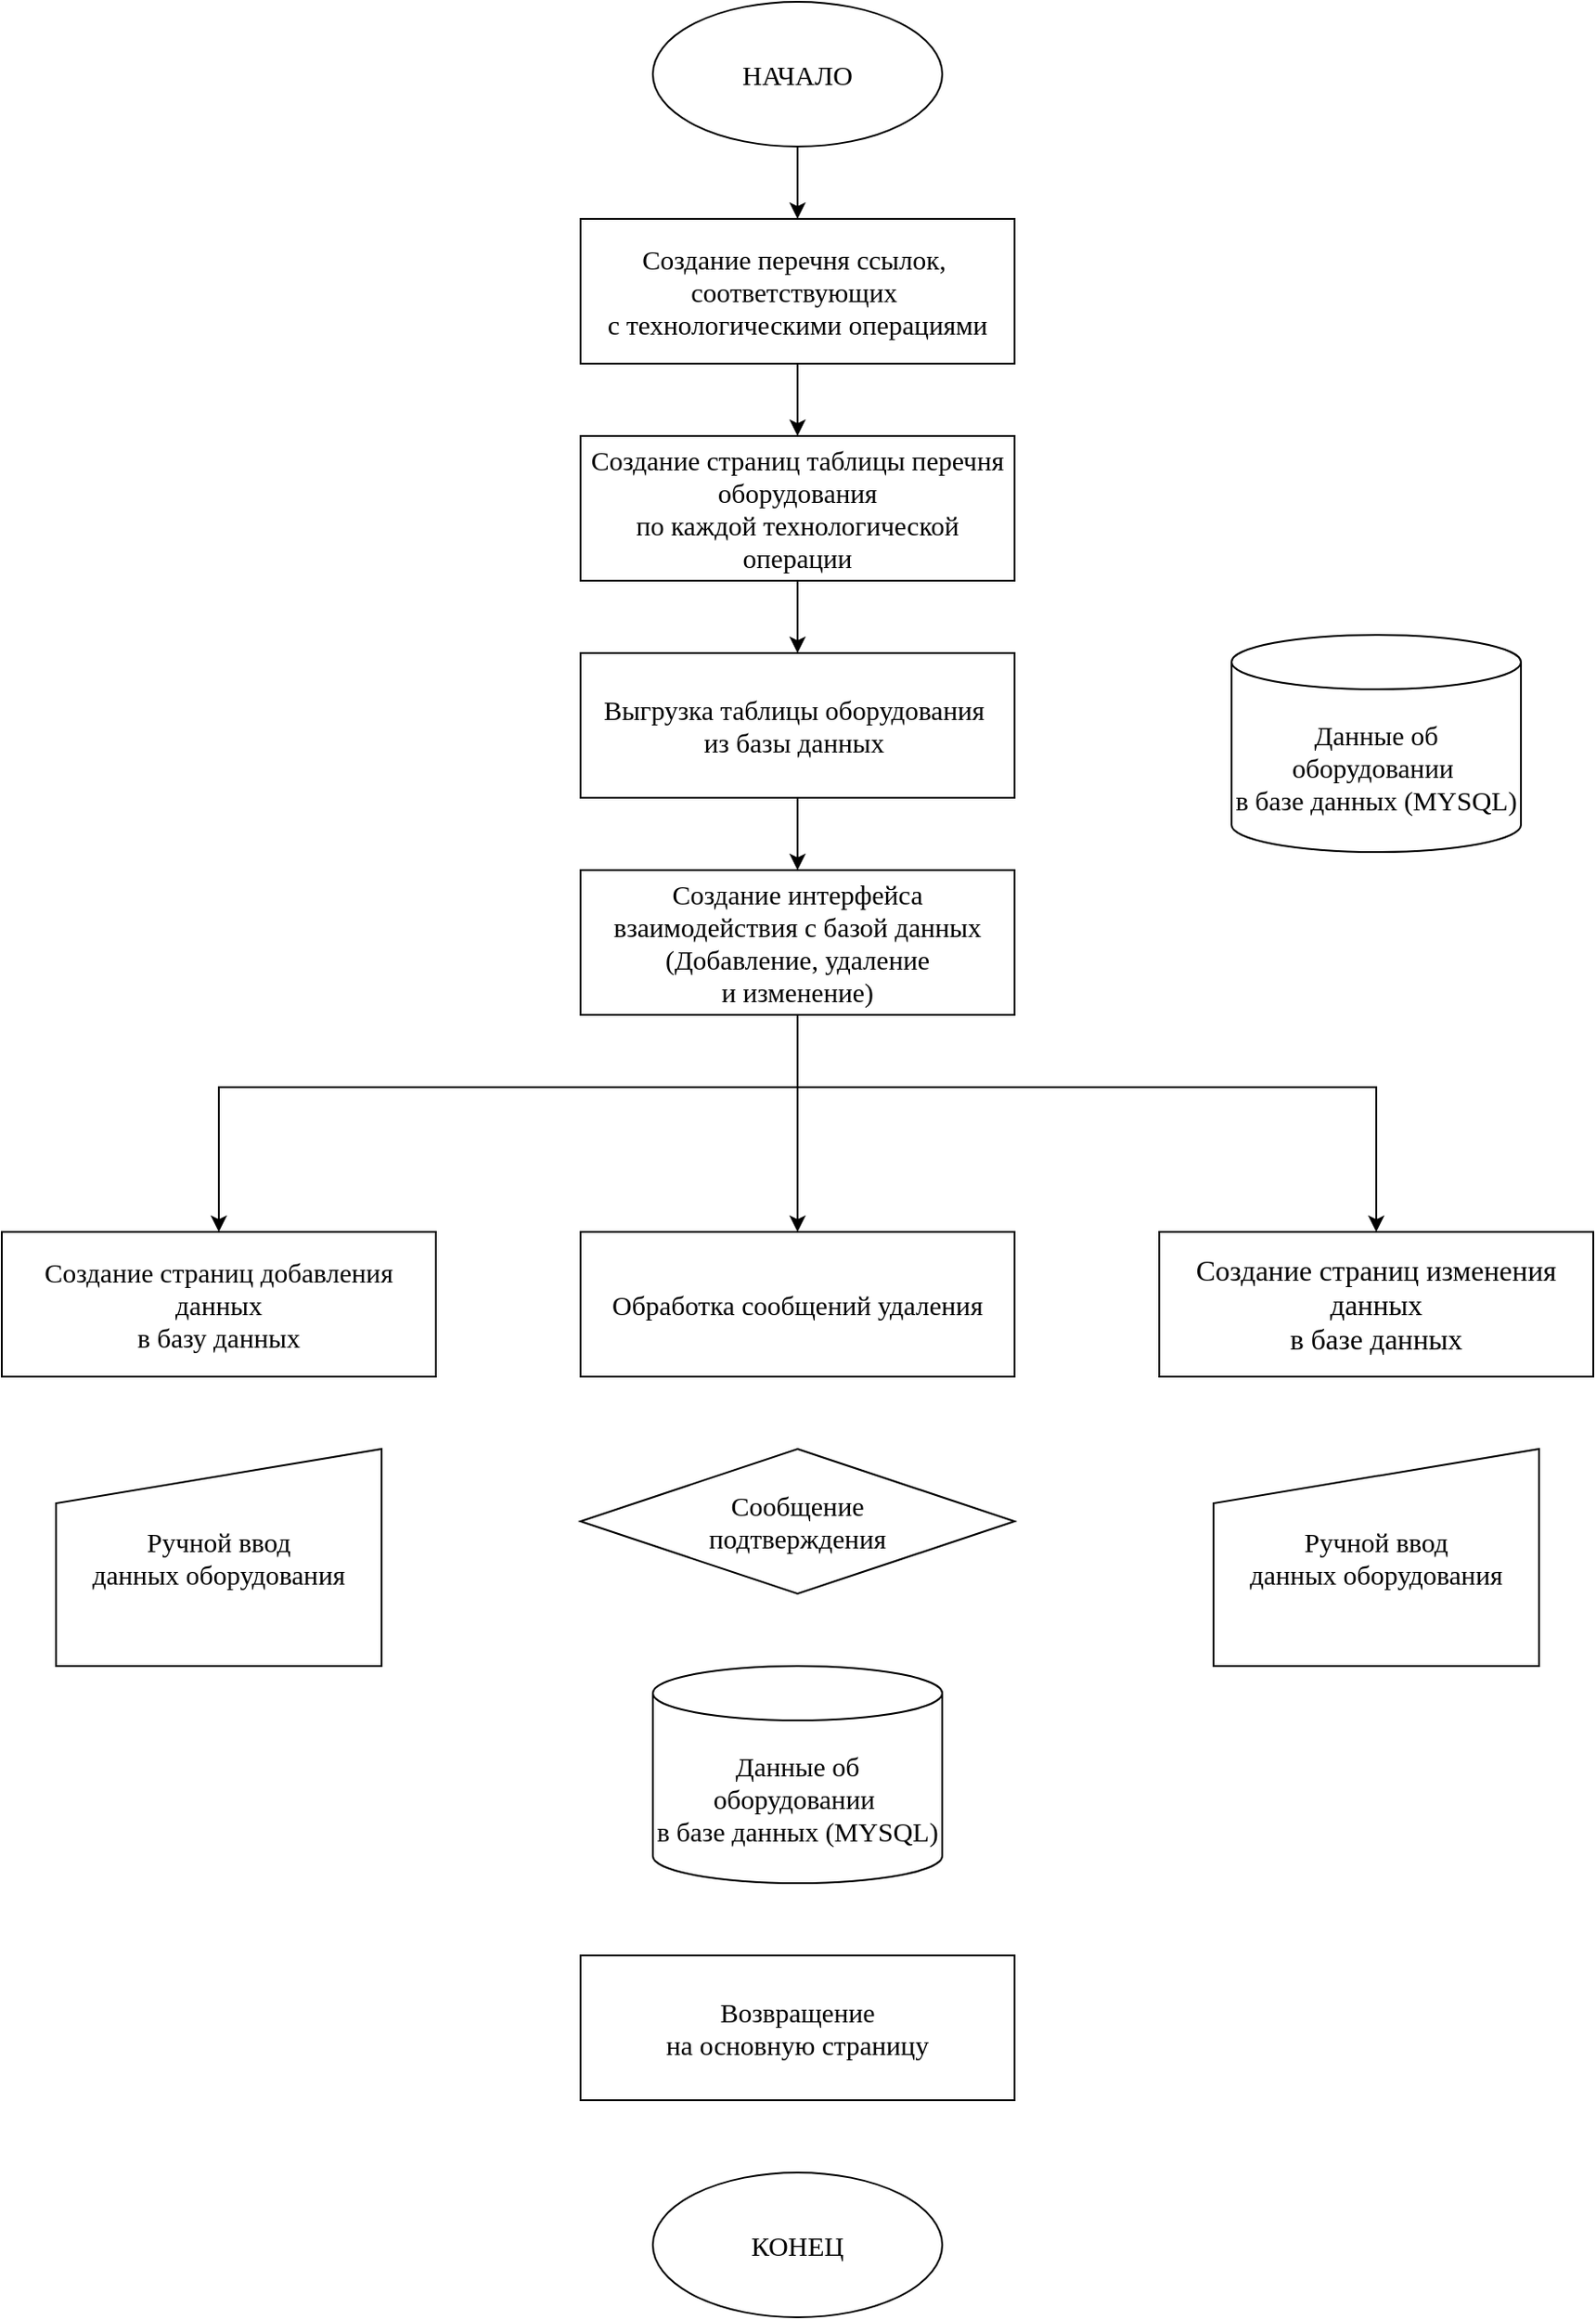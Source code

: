 <mxfile version="21.1.5" type="github">
  <diagram name="Page-1" id="qFZczR5B3UI8Jo8uHC8d">
    <mxGraphModel dx="1687" dy="869" grid="1" gridSize="10" guides="1" tooltips="1" connect="1" arrows="1" fold="1" page="1" pageScale="1" pageWidth="1654" pageHeight="2336" math="0" shadow="0">
      <root>
        <mxCell id="0" />
        <mxCell id="1" parent="0" />
        <mxCell id="hdSreOnBa91VfMqnHE0S-16" style="edgeStyle=orthogonalEdgeStyle;rounded=0;orthogonalLoop=1;jettySize=auto;html=1;entryX=0.5;entryY=0;entryDx=0;entryDy=0;" edge="1" parent="1" source="hdSreOnBa91VfMqnHE0S-1" target="hdSreOnBa91VfMqnHE0S-2">
          <mxGeometry relative="1" as="geometry" />
        </mxCell>
        <mxCell id="hdSreOnBa91VfMqnHE0S-1" value="НАЧАЛО" style="ellipse;whiteSpace=wrap;html=1;fontSize=15;fontFamily=Tahoma;" vertex="1" parent="1">
          <mxGeometry x="640" y="40" width="160" height="80" as="geometry" />
        </mxCell>
        <mxCell id="hdSreOnBa91VfMqnHE0S-17" style="edgeStyle=orthogonalEdgeStyle;rounded=0;orthogonalLoop=1;jettySize=auto;html=1;entryX=0.5;entryY=0;entryDx=0;entryDy=0;" edge="1" parent="1" source="hdSreOnBa91VfMqnHE0S-2" target="hdSreOnBa91VfMqnHE0S-3">
          <mxGeometry relative="1" as="geometry" />
        </mxCell>
        <mxCell id="hdSreOnBa91VfMqnHE0S-2" value="Создание перечня ссылок,&amp;nbsp;&lt;br style=&quot;font-size: 15px;&quot;&gt;соответствующих&amp;nbsp;&lt;br style=&quot;font-size: 15px;&quot;&gt;с технологическими операциями" style="rounded=0;whiteSpace=wrap;html=1;fontSize=15;fontFamily=Tahoma;" vertex="1" parent="1">
          <mxGeometry x="600" y="160" width="240" height="80" as="geometry" />
        </mxCell>
        <mxCell id="hdSreOnBa91VfMqnHE0S-18" style="edgeStyle=orthogonalEdgeStyle;rounded=0;orthogonalLoop=1;jettySize=auto;html=1;" edge="1" parent="1" source="hdSreOnBa91VfMqnHE0S-3" target="hdSreOnBa91VfMqnHE0S-4">
          <mxGeometry relative="1" as="geometry" />
        </mxCell>
        <mxCell id="hdSreOnBa91VfMqnHE0S-3" value="Создание страниц таблицы перечня оборудования &lt;br style=&quot;font-size: 15px;&quot;&gt;по каждой технологической операции&lt;br style=&quot;font-size: 15px;&quot;&gt;" style="rounded=0;whiteSpace=wrap;html=1;fontSize=15;fontFamily=Tahoma;" vertex="1" parent="1">
          <mxGeometry x="600" y="280" width="240" height="80" as="geometry" />
        </mxCell>
        <mxCell id="hdSreOnBa91VfMqnHE0S-19" style="edgeStyle=orthogonalEdgeStyle;rounded=0;orthogonalLoop=1;jettySize=auto;html=1;entryX=0.5;entryY=0;entryDx=0;entryDy=0;" edge="1" parent="1" source="hdSreOnBa91VfMqnHE0S-4" target="hdSreOnBa91VfMqnHE0S-15">
          <mxGeometry relative="1" as="geometry" />
        </mxCell>
        <mxCell id="hdSreOnBa91VfMqnHE0S-4" value="Выгрузка таблицы оборудования&amp;nbsp;&lt;br style=&quot;font-size: 15px;&quot;&gt;из базы данных&amp;nbsp;" style="rounded=0;whiteSpace=wrap;html=1;fontSize=15;fontFamily=Tahoma;" vertex="1" parent="1">
          <mxGeometry x="600" y="400" width="240" height="80" as="geometry" />
        </mxCell>
        <mxCell id="hdSreOnBa91VfMqnHE0S-5" value="Обработка сообщений удаления" style="rounded=0;whiteSpace=wrap;html=1;fontSize=15;fontFamily=Tahoma;" vertex="1" parent="1">
          <mxGeometry x="600" y="720" width="240" height="80" as="geometry" />
        </mxCell>
        <mxCell id="hdSreOnBa91VfMqnHE0S-6" value="Создание страниц добавления данных&lt;br style=&quot;font-size: 15px;&quot;&gt;в базу данных" style="rounded=0;whiteSpace=wrap;html=1;fontSize=15;fontFamily=Tahoma;" vertex="1" parent="1">
          <mxGeometry x="280" y="720" width="240" height="80" as="geometry" />
        </mxCell>
        <mxCell id="hdSreOnBa91VfMqnHE0S-7" value="Создание страниц изменения данных&lt;br style=&quot;font-size: 16px;&quot;&gt;в базе данных" style="rounded=0;whiteSpace=wrap;html=1;fontSize=16;fontFamily=Tahoma;" vertex="1" parent="1">
          <mxGeometry x="920" y="720" width="240" height="80" as="geometry" />
        </mxCell>
        <mxCell id="hdSreOnBa91VfMqnHE0S-8" value="Сообщение&lt;br style=&quot;font-size: 15px;&quot;&gt;подтверждения" style="rhombus;whiteSpace=wrap;html=1;fontSize=15;fontFamily=Tahoma;" vertex="1" parent="1">
          <mxGeometry x="600" y="840" width="240" height="80" as="geometry" />
        </mxCell>
        <mxCell id="hdSreOnBa91VfMqnHE0S-9" value="Данные об оборудовании&amp;nbsp;&lt;br style=&quot;font-size: 15px;&quot;&gt;в базе данных (MYSQL)" style="shape=cylinder3;whiteSpace=wrap;html=1;boundedLbl=1;backgroundOutline=1;size=15;fontSize=15;fontFamily=Tahoma;" vertex="1" parent="1">
          <mxGeometry x="640" y="960" width="160" height="120" as="geometry" />
        </mxCell>
        <mxCell id="hdSreOnBa91VfMqnHE0S-10" value="Возвращение &lt;br style=&quot;font-size: 15px;&quot;&gt;на основную страницу" style="rounded=0;whiteSpace=wrap;html=1;fontSize=15;fontFamily=Tahoma;" vertex="1" parent="1">
          <mxGeometry x="600" y="1120" width="240" height="80" as="geometry" />
        </mxCell>
        <mxCell id="hdSreOnBa91VfMqnHE0S-11" value="КОНЕЦ" style="ellipse;whiteSpace=wrap;html=1;fontSize=15;fontFamily=Tahoma;" vertex="1" parent="1">
          <mxGeometry x="640" y="1240" width="160" height="80" as="geometry" />
        </mxCell>
        <mxCell id="hdSreOnBa91VfMqnHE0S-12" value="Ручной ввод&lt;br style=&quot;font-size: 15px;&quot;&gt;данных оборудования" style="shape=manualInput;whiteSpace=wrap;html=1;fontFamily=Tahoma;fontSize=15;" vertex="1" parent="1">
          <mxGeometry x="310" y="840" width="180" height="120" as="geometry" />
        </mxCell>
        <mxCell id="hdSreOnBa91VfMqnHE0S-13" value="Ручной ввод&lt;br style=&quot;font-size: 15px;&quot;&gt;данных оборудования" style="shape=manualInput;whiteSpace=wrap;html=1;fontFamily=Tahoma;fontSize=15;" vertex="1" parent="1">
          <mxGeometry x="950" y="840" width="180" height="120" as="geometry" />
        </mxCell>
        <mxCell id="hdSreOnBa91VfMqnHE0S-14" value="Данные об оборудовании&amp;nbsp;&lt;br style=&quot;font-size: 15px;&quot;&gt;в базе данных (MYSQL)" style="shape=cylinder3;whiteSpace=wrap;html=1;boundedLbl=1;backgroundOutline=1;size=15;fontSize=15;fontFamily=Tahoma;" vertex="1" parent="1">
          <mxGeometry x="960" y="390" width="160" height="120" as="geometry" />
        </mxCell>
        <mxCell id="hdSreOnBa91VfMqnHE0S-20" style="edgeStyle=orthogonalEdgeStyle;rounded=0;orthogonalLoop=1;jettySize=auto;html=1;entryX=0.5;entryY=0;entryDx=0;entryDy=0;" edge="1" parent="1" source="hdSreOnBa91VfMqnHE0S-15" target="hdSreOnBa91VfMqnHE0S-5">
          <mxGeometry relative="1" as="geometry" />
        </mxCell>
        <mxCell id="hdSreOnBa91VfMqnHE0S-21" style="edgeStyle=orthogonalEdgeStyle;rounded=0;orthogonalLoop=1;jettySize=auto;html=1;entryX=0.5;entryY=0;entryDx=0;entryDy=0;" edge="1" parent="1" source="hdSreOnBa91VfMqnHE0S-15" target="hdSreOnBa91VfMqnHE0S-6">
          <mxGeometry relative="1" as="geometry">
            <Array as="points">
              <mxPoint x="720" y="640" />
              <mxPoint x="400" y="640" />
            </Array>
          </mxGeometry>
        </mxCell>
        <mxCell id="hdSreOnBa91VfMqnHE0S-22" style="edgeStyle=orthogonalEdgeStyle;rounded=0;orthogonalLoop=1;jettySize=auto;html=1;entryX=0.5;entryY=0;entryDx=0;entryDy=0;" edge="1" parent="1" source="hdSreOnBa91VfMqnHE0S-15" target="hdSreOnBa91VfMqnHE0S-7">
          <mxGeometry relative="1" as="geometry">
            <Array as="points">
              <mxPoint x="720" y="640" />
              <mxPoint x="1040" y="640" />
            </Array>
          </mxGeometry>
        </mxCell>
        <mxCell id="hdSreOnBa91VfMqnHE0S-15" value="Создание интерфейса взаимодействия с базой данных&lt;br&gt;(Добавление, удаление &lt;br&gt;и изменение)" style="rounded=0;whiteSpace=wrap;html=1;fontSize=15;fontFamily=Tahoma;" vertex="1" parent="1">
          <mxGeometry x="600" y="520" width="240" height="80" as="geometry" />
        </mxCell>
      </root>
    </mxGraphModel>
  </diagram>
</mxfile>
